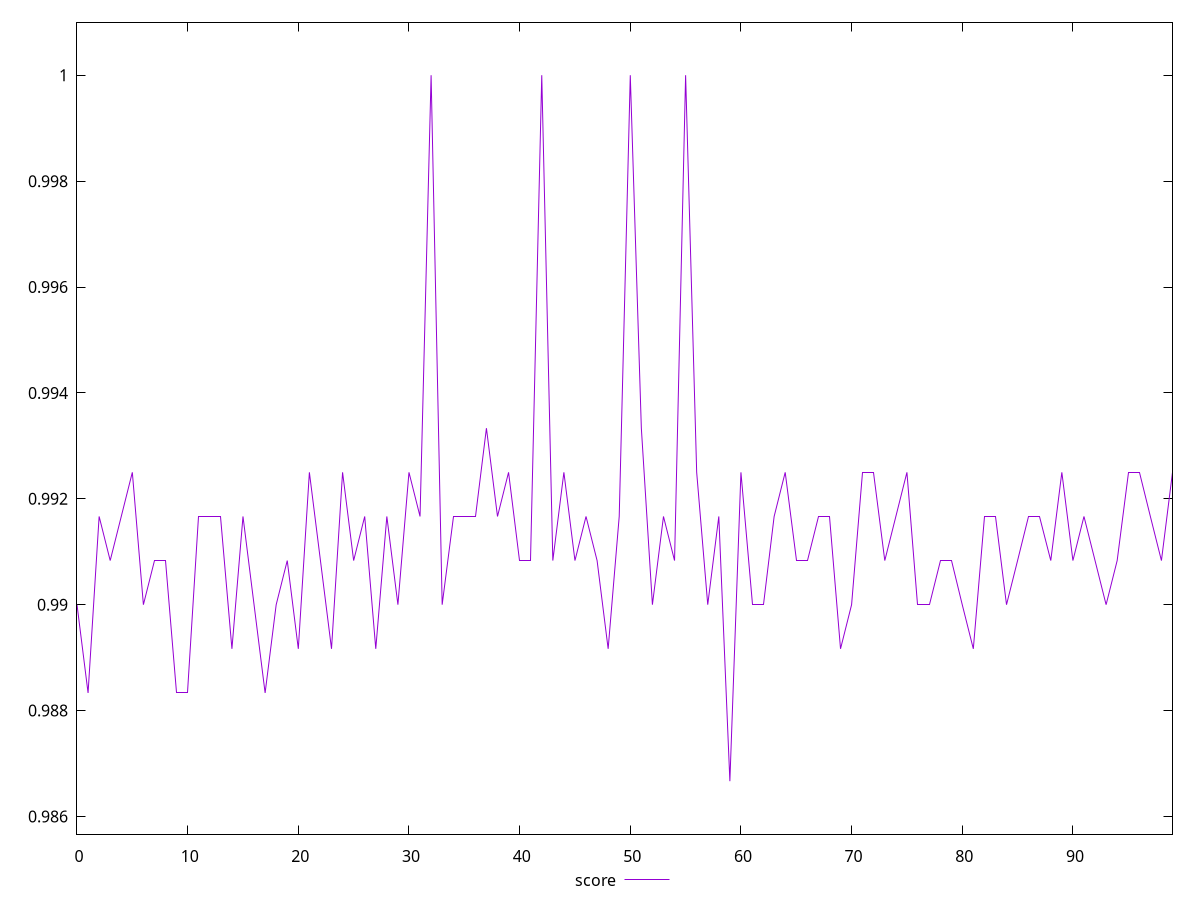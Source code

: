reset

$score <<EOF
0 0.99
1 0.9883333333333333
2 0.9916666666666667
3 0.9908333333333333
4 0.9916666666666667
5 0.9925
6 0.99
7 0.9908333333333333
8 0.9908333333333333
9 0.9883333333333333
10 0.9883333333333333
11 0.9916666666666667
12 0.9916666666666667
13 0.9916666666666667
14 0.9891666666666666
15 0.9916666666666667
16 0.99
17 0.9883333333333333
18 0.99
19 0.9908333333333333
20 0.9891666666666666
21 0.9925
22 0.9908333333333333
23 0.9891666666666666
24 0.9925
25 0.9908333333333333
26 0.9916666666666667
27 0.9891666666666666
28 0.9916666666666667
29 0.99
30 0.9925
31 0.9916666666666667
32 1
33 0.99
34 0.9916666666666667
35 0.9916666666666667
36 0.9916666666666667
37 0.9933333333333333
38 0.9916666666666667
39 0.9925
40 0.9908333333333333
41 0.9908333333333333
42 1
43 0.9908333333333333
44 0.9925
45 0.9908333333333333
46 0.9916666666666667
47 0.9908333333333333
48 0.9891666666666666
49 0.9916666666666667
50 1
51 0.9933333333333333
52 0.99
53 0.9916666666666667
54 0.9908333333333333
55 1
56 0.9925
57 0.99
58 0.9916666666666667
59 0.9866666666666667
60 0.9925
61 0.99
62 0.99
63 0.9916666666666667
64 0.9925
65 0.9908333333333333
66 0.9908333333333333
67 0.9916666666666667
68 0.9916666666666667
69 0.9891666666666666
70 0.99
71 0.9925
72 0.9925
73 0.9908333333333333
74 0.9916666666666667
75 0.9925
76 0.99
77 0.99
78 0.9908333333333333
79 0.9908333333333333
80 0.99
81 0.9891666666666666
82 0.9916666666666667
83 0.9916666666666667
84 0.99
85 0.9908333333333333
86 0.9916666666666667
87 0.9916666666666667
88 0.9908333333333333
89 0.9925
90 0.9908333333333333
91 0.9916666666666667
92 0.9908333333333333
93 0.99
94 0.9908333333333333
95 0.9925
96 0.9925
97 0.9916666666666667
98 0.9908333333333333
99 0.9925
EOF

set key outside below
set xrange [0:99]
set yrange [0.9856666666666667:1.001]
set trange [0.9856666666666667:1.001]
set terminal svg size 640, 490 enhanced background rgb 'white'
set output "report_00007_2020-12-11T15:55:29.892Z/render-blocking-resources/samples/pages+cached+noexternal+nojs/score/values.svg"

plot $score title "score" with line

reset
